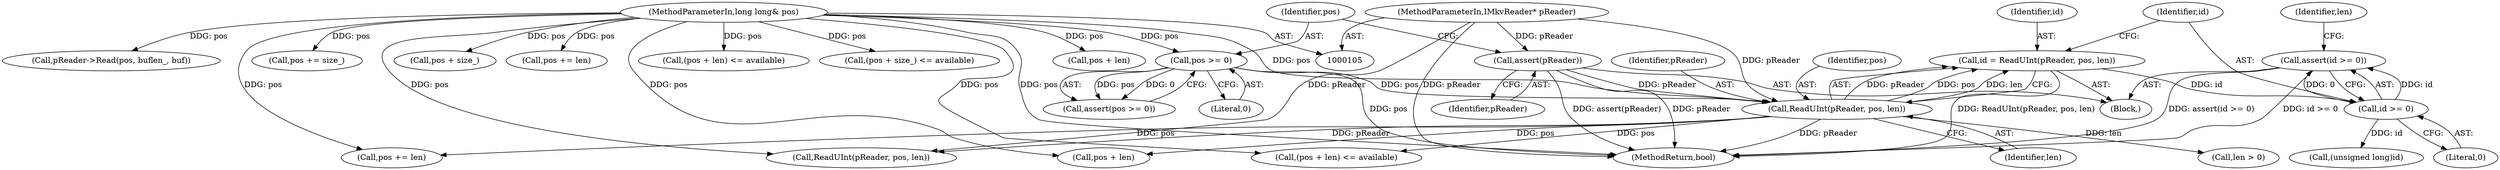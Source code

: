 digraph "1_Android_04839626ed859623901ebd3a5fd483982186b59d_161@API" {
"1000154" [label="(Call,assert(id >= 0))"];
"1000155" [label="(Call,id >= 0)"];
"1000148" [label="(Call,id = ReadUInt(pReader, pos, len))"];
"1000150" [label="(Call,ReadUInt(pReader, pos, len))"];
"1000112" [label="(Call,assert(pReader))"];
"1000106" [label="(MethodParameterIn,IMkvReader* pReader)"];
"1000115" [label="(Call,pos >= 0)"];
"1000107" [label="(MethodParameterIn,long long& pos)"];
"1000106" [label="(MethodParameterIn,IMkvReader* pReader)"];
"1000112" [label="(Call,assert(pReader))"];
"1000174" [label="(Call,(unsigned long)id)"];
"1000113" [label="(Identifier,pReader)"];
"1000116" [label="(Identifier,pos)"];
"1000114" [label="(Call,assert(pos >= 0))"];
"1000180" [label="(Call,pos += len)"];
"1000152" [label="(Identifier,pos)"];
"1000148" [label="(Call,id = ReadUInt(pReader, pos, len))"];
"1000111" [label="(Block,)"];
"1000160" [label="(Identifier,len)"];
"1000213" [label="(Call,pos + size_)"];
"1000107" [label="(MethodParameterIn,long long& pos)"];
"1000208" [label="(Call,pos += len)"];
"1000154" [label="(Call,assert(id >= 0))"];
"1000186" [label="(Call,ReadUInt(pReader, pos, len))"];
"1000151" [label="(Identifier,pReader)"];
"1000203" [label="(Call,(pos + len) <= available)"];
"1000244" [label="(MethodReturn,bool)"];
"1000150" [label="(Call,ReadUInt(pReader, pos, len))"];
"1000115" [label="(Call,pos >= 0)"];
"1000212" [label="(Call,(pos + size_) <= available)"];
"1000167" [label="(Call,(pos + len) <= available)"];
"1000149" [label="(Identifier,id)"];
"1000153" [label="(Identifier,len)"];
"1000155" [label="(Call,id >= 0)"];
"1000204" [label="(Call,pos + len)"];
"1000157" [label="(Literal,0)"];
"1000228" [label="(Call,pReader->Read(pos, buflen_, buf))"];
"1000156" [label="(Identifier,id)"];
"1000159" [label="(Call,len > 0)"];
"1000168" [label="(Call,pos + len)"];
"1000117" [label="(Literal,0)"];
"1000239" [label="(Call,pos += size_)"];
"1000154" -> "1000111"  [label="AST: "];
"1000154" -> "1000155"  [label="CFG: "];
"1000155" -> "1000154"  [label="AST: "];
"1000160" -> "1000154"  [label="CFG: "];
"1000154" -> "1000244"  [label="DDG: id >= 0"];
"1000154" -> "1000244"  [label="DDG: assert(id >= 0)"];
"1000155" -> "1000154"  [label="DDG: id"];
"1000155" -> "1000154"  [label="DDG: 0"];
"1000155" -> "1000157"  [label="CFG: "];
"1000156" -> "1000155"  [label="AST: "];
"1000157" -> "1000155"  [label="AST: "];
"1000148" -> "1000155"  [label="DDG: id"];
"1000155" -> "1000174"  [label="DDG: id"];
"1000148" -> "1000111"  [label="AST: "];
"1000148" -> "1000150"  [label="CFG: "];
"1000149" -> "1000148"  [label="AST: "];
"1000150" -> "1000148"  [label="AST: "];
"1000156" -> "1000148"  [label="CFG: "];
"1000148" -> "1000244"  [label="DDG: ReadUInt(pReader, pos, len)"];
"1000150" -> "1000148"  [label="DDG: pReader"];
"1000150" -> "1000148"  [label="DDG: pos"];
"1000150" -> "1000148"  [label="DDG: len"];
"1000150" -> "1000153"  [label="CFG: "];
"1000151" -> "1000150"  [label="AST: "];
"1000152" -> "1000150"  [label="AST: "];
"1000153" -> "1000150"  [label="AST: "];
"1000150" -> "1000244"  [label="DDG: pReader"];
"1000112" -> "1000150"  [label="DDG: pReader"];
"1000106" -> "1000150"  [label="DDG: pReader"];
"1000115" -> "1000150"  [label="DDG: pos"];
"1000107" -> "1000150"  [label="DDG: pos"];
"1000150" -> "1000159"  [label="DDG: len"];
"1000150" -> "1000167"  [label="DDG: pos"];
"1000150" -> "1000168"  [label="DDG: pos"];
"1000150" -> "1000180"  [label="DDG: pos"];
"1000150" -> "1000186"  [label="DDG: pReader"];
"1000112" -> "1000111"  [label="AST: "];
"1000112" -> "1000113"  [label="CFG: "];
"1000113" -> "1000112"  [label="AST: "];
"1000116" -> "1000112"  [label="CFG: "];
"1000112" -> "1000244"  [label="DDG: assert(pReader)"];
"1000112" -> "1000244"  [label="DDG: pReader"];
"1000106" -> "1000112"  [label="DDG: pReader"];
"1000106" -> "1000105"  [label="AST: "];
"1000106" -> "1000244"  [label="DDG: pReader"];
"1000106" -> "1000186"  [label="DDG: pReader"];
"1000115" -> "1000114"  [label="AST: "];
"1000115" -> "1000117"  [label="CFG: "];
"1000116" -> "1000115"  [label="AST: "];
"1000117" -> "1000115"  [label="AST: "];
"1000114" -> "1000115"  [label="CFG: "];
"1000115" -> "1000244"  [label="DDG: pos"];
"1000115" -> "1000114"  [label="DDG: pos"];
"1000115" -> "1000114"  [label="DDG: 0"];
"1000107" -> "1000115"  [label="DDG: pos"];
"1000107" -> "1000105"  [label="AST: "];
"1000107" -> "1000244"  [label="DDG: pos"];
"1000107" -> "1000167"  [label="DDG: pos"];
"1000107" -> "1000168"  [label="DDG: pos"];
"1000107" -> "1000180"  [label="DDG: pos"];
"1000107" -> "1000186"  [label="DDG: pos"];
"1000107" -> "1000203"  [label="DDG: pos"];
"1000107" -> "1000204"  [label="DDG: pos"];
"1000107" -> "1000208"  [label="DDG: pos"];
"1000107" -> "1000212"  [label="DDG: pos"];
"1000107" -> "1000213"  [label="DDG: pos"];
"1000107" -> "1000228"  [label="DDG: pos"];
"1000107" -> "1000239"  [label="DDG: pos"];
}
